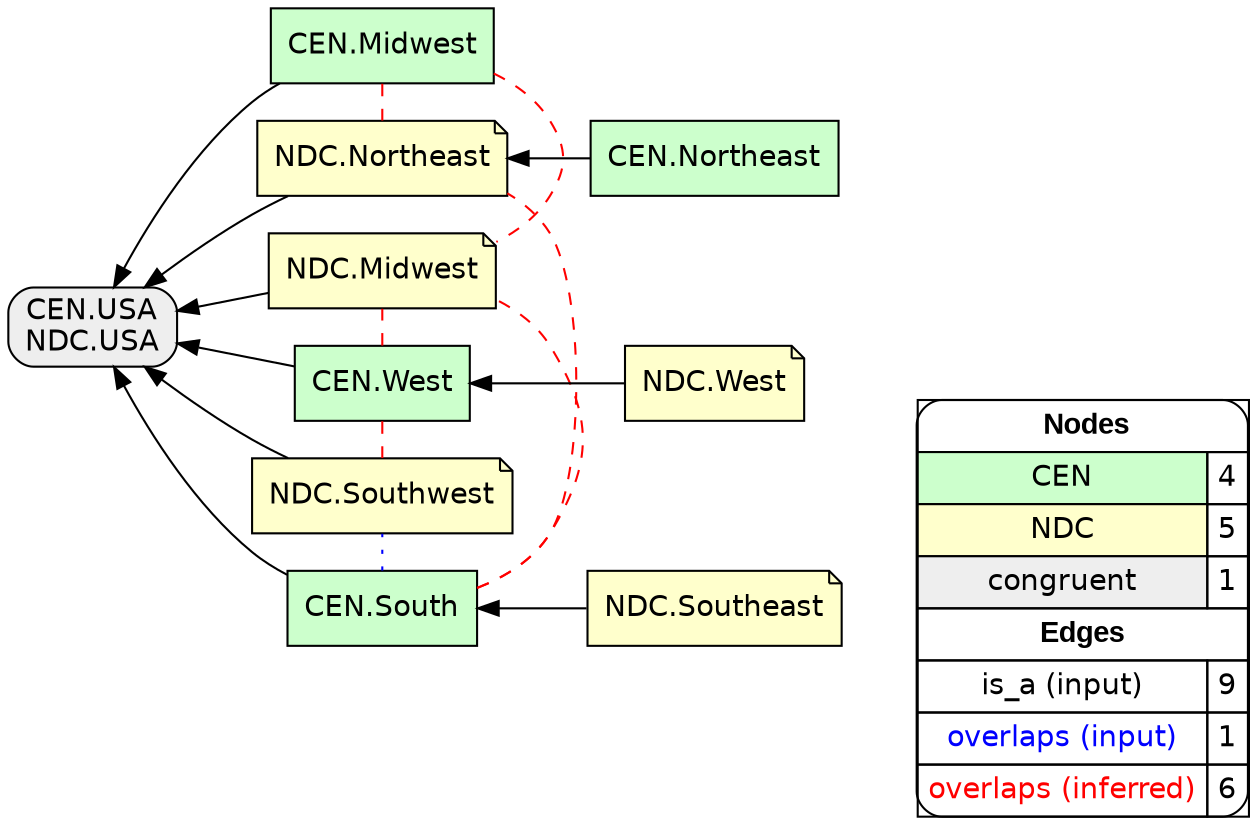digraph{
rankdir=RL
node[shape=box style=filled fillcolor="#CCFFCC" fontname="helvetica"] 
"CEN.South"
"CEN.Midwest"
"CEN.West"
"CEN.Northeast"
node[shape=note style=filled fillcolor="#FFFFCC" fontname="helvetica"] 
"NDC.Northeast"
"NDC.Midwest"
"NDC.Southwest"
"NDC.Southeast"
"NDC.West"
node[shape=box style="filled,rounded" fillcolor="#EEEEEE" fontname="helvetica"] 
"CEN.USA\nNDC.USA"
edge[arrowhead=normal style=dotted color="#000000" constraint=true penwidth=1]
edge[arrowhead=normal style=solid color="#000000" constraint=true penwidth=1]
"NDC.Northeast" -> "CEN.USA\nNDC.USA"
"NDC.Southeast" -> "CEN.South"
"NDC.Midwest" -> "CEN.USA\nNDC.USA"
"CEN.Northeast" -> "NDC.Northeast"
"CEN.South" -> "CEN.USA\nNDC.USA"
"CEN.West" -> "CEN.USA\nNDC.USA"
"CEN.Midwest" -> "CEN.USA\nNDC.USA"
"NDC.Southwest" -> "CEN.USA\nNDC.USA"
"NDC.West" -> "CEN.West"
edge[arrowhead=none style=dotted color="#0000FF" constraint=false penwidth=1]
"CEN.South" -> "NDC.Southwest"
edge[arrowhead=none style=dashed color="#FF0000" constraint=false penwidth=1]
"CEN.Midwest" -> "NDC.Midwest"
"CEN.South" -> "NDC.Midwest"
"CEN.West" -> "NDC.Midwest"
"CEN.West" -> "NDC.Southwest"
"CEN.South" -> "NDC.Northeast"
"CEN.Midwest" -> "NDC.Northeast"
node[shape=box] 
{rank=source Legend [fillcolor= white margin=0 label=< 
 <TABLE BORDER="0" CELLBORDER="1" CELLSPACING="0" CELLPADDING="4"> 
<TR> <TD COLSPAN="2"><font face="Arial Black"> Nodes</font></TD> </TR> 
<TR> 
 <TD bgcolor="#CCFFCC" fontname="helvetica">CEN</TD> 
 <TD>4</TD> 
 </TR> 
<TR> 
 <TD bgcolor="#FFFFCC" fontname="helvetica">NDC</TD> 
 <TD>5</TD> 
 </TR> 
<TR> 
 <TD bgcolor="#EEEEEE" fontname="helvetica">congruent</TD> 
 <TD>1</TD> 
 </TR> 
<TR> <TD COLSPAN="2"><font face = "Arial Black"> Edges </font></TD> </TR> 
<TR> 
 <TD><font color ="#000000">is_a (input)</font></TD><TD>9</TD>
</TR>
<TR> 
 <TD><font color ="#0000FF">overlaps (input)</font></TD><TD>1</TD>
</TR>
<TR> 
 <TD><font color ="#FF0000">overlaps (inferred)</font></TD><TD>6</TD>
</TR>
</TABLE> 
 >] } 
}